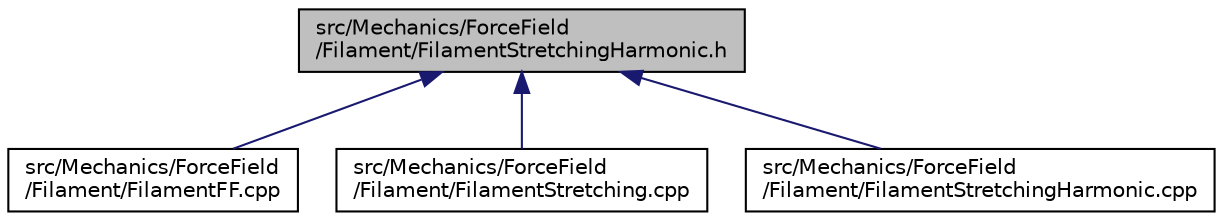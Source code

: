 digraph "src/Mechanics/ForceField/Filament/FilamentStretchingHarmonic.h"
{
 // INTERACTIVE_SVG=YES
  edge [fontname="Helvetica",fontsize="10",labelfontname="Helvetica",labelfontsize="10"];
  node [fontname="Helvetica",fontsize="10",shape=record];
  Node12 [label="src/Mechanics/ForceField\l/Filament/FilamentStretchingHarmonic.h",height=0.2,width=0.4,color="black", fillcolor="grey75", style="filled", fontcolor="black"];
  Node12 -> Node13 [dir="back",color="midnightblue",fontsize="10",style="solid",fontname="Helvetica"];
  Node13 [label="src/Mechanics/ForceField\l/Filament/FilamentFF.cpp",height=0.2,width=0.4,color="black", fillcolor="white", style="filled",URL="$FilamentFF_8cpp.html"];
  Node12 -> Node14 [dir="back",color="midnightblue",fontsize="10",style="solid",fontname="Helvetica"];
  Node14 [label="src/Mechanics/ForceField\l/Filament/FilamentStretching.cpp",height=0.2,width=0.4,color="black", fillcolor="white", style="filled",URL="$FilamentStretching_8cpp.html"];
  Node12 -> Node15 [dir="back",color="midnightblue",fontsize="10",style="solid",fontname="Helvetica"];
  Node15 [label="src/Mechanics/ForceField\l/Filament/FilamentStretchingHarmonic.cpp",height=0.2,width=0.4,color="black", fillcolor="white", style="filled",URL="$FilamentStretchingHarmonic_8cpp.html"];
}
